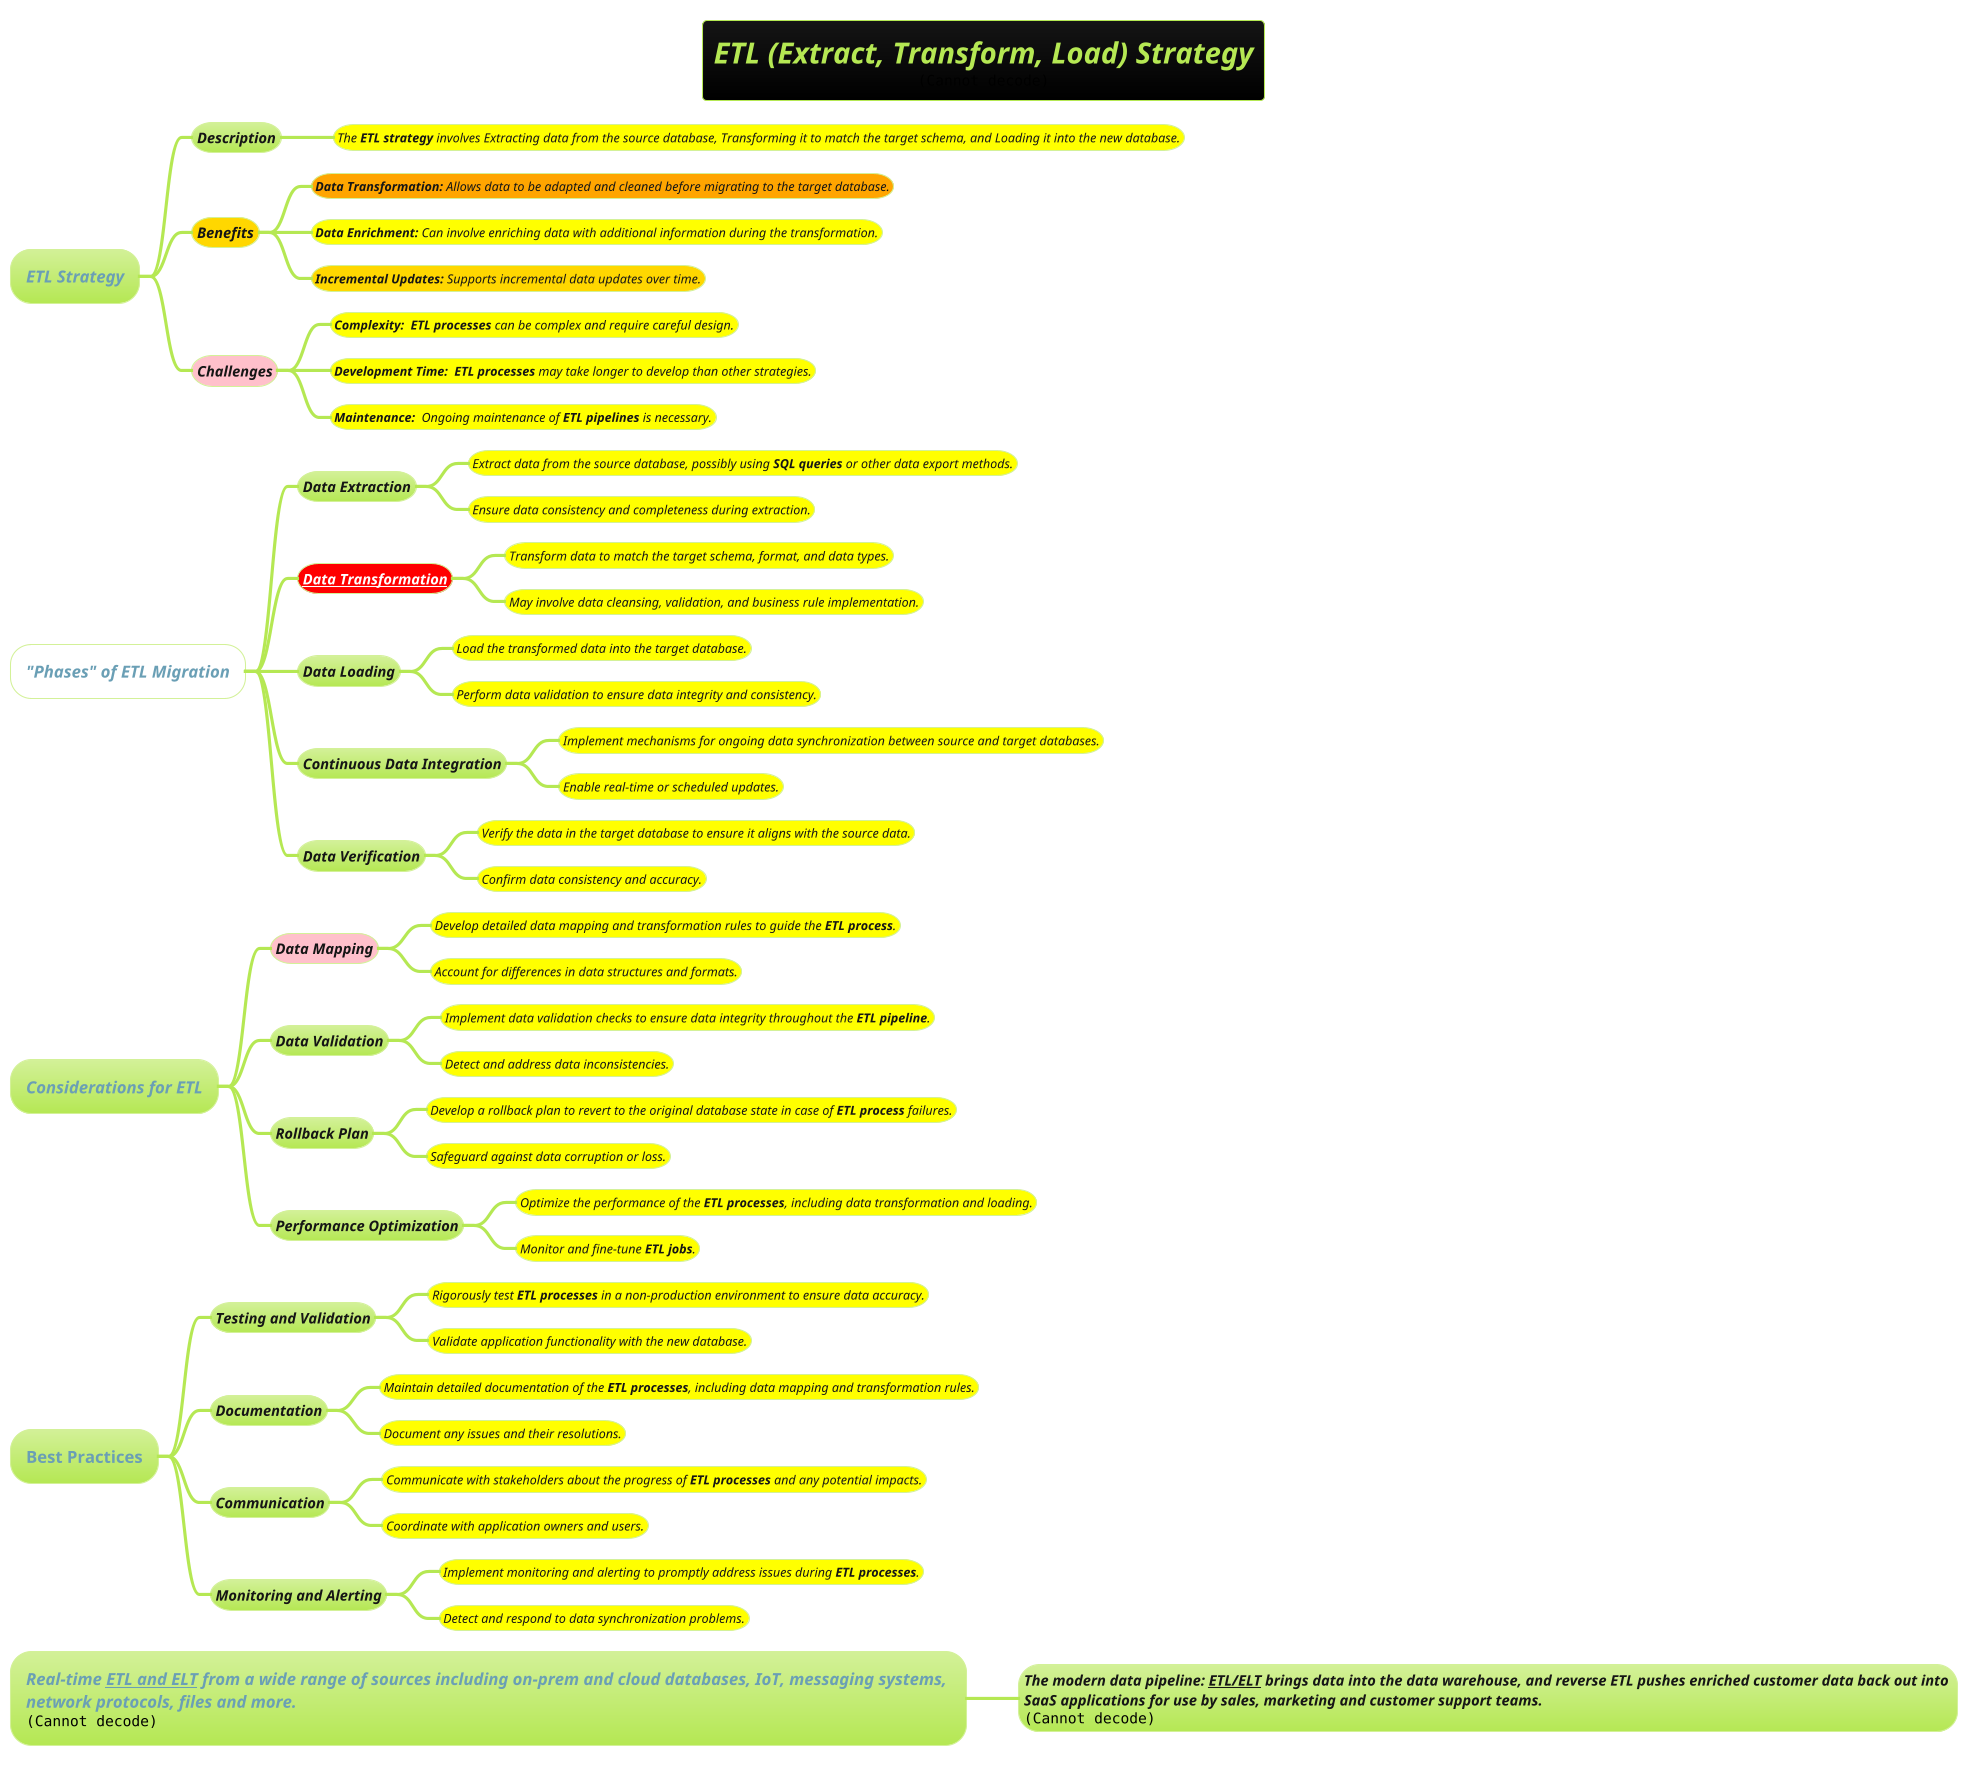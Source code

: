 @startmindmap
title =<i>ETL (Extract, Transform, Load) Strategy\n<img:images/img.png{scale=.7}>
!theme hacker

* <i>ETL Strategy
** <i>Description
***[#yellow] <i><size:12>The **ETL strategy** involves Extracting data from the source database, Transforming it to match the target schema, and Loading it into the new database.

**[#gold] <i>Benefits
***[#orange] <i><size:12>**Data Transformation:** Allows data to be adapted and cleaned before migrating to the target database.
***[#yellow] <i><size:12>**Data Enrichment:** Can involve enriching data with additional information during the transformation.
***[#gold] <i><size:12>**Incremental Updates:** Supports incremental data updates over time.

**[#pink] <i>Challenges
***[#yellow] <i><size:12>**Complexity: ** **ETL processes** can be complex and require careful design.
***[#yellow] <i><size:12>**Development Time:**  **ETL processes** may take longer to develop than other strategies.
***[#yellow] <i><size:12>**Maintenance: ** Ongoing maintenance of **ETL pipelines** is necessary.

*[#white] <i>"Phases" of **ETL Migration**
** <i>Data Extraction
***[#yellow] <i><size:12>Extract data from the source database, possibly using **SQL queries** or other data export methods.
***[#yellow] <i><size:12>Ensure data consistency and completeness during extraction.

**[#red] <i>[[../../data-engineering/data-preprocessing-(or-wrangling)/Data-Preprocessing.puml Data Transformation]]
***[#yellow] <i><size:12>Transform data to match the target schema, format, and data types.
***[#yellow] <i><size:12>May involve data cleansing, validation, and business rule implementation.

** <i>Data Loading
***[#yellow] <i><size:12>Load the transformed data into the target database.
***[#yellow] <i><size:12>Perform data validation to ensure data integrity and consistency.

** <i>Continuous Data Integration
***[#yellow] <i><size:12>Implement mechanisms for ongoing data synchronization between source and target databases.
***[#yellow] <i><size:12>Enable real-time or scheduled updates.

** <i>Data Verification
***[#yellow] <i><size:12>Verify the data in the target database to ensure it aligns with the source data.
***[#yellow] <i><size:12>Confirm data consistency and accuracy.

* <i>Considerations for **ETL**
**[#pink] <i>Data Mapping
***[#yellow] <i><size:12>Develop detailed data mapping and transformation rules to guide the **ETL process**.
***[#yellow] <i><size:12>Account for differences in data structures and formats.

** <i>Data Validation
***[#yellow] <i><size:12>Implement data validation checks to ensure data integrity throughout the **ETL pipeline**.
***[#yellow] <i><size:12>Detect and address data inconsistencies.

** <i>Rollback Plan
***[#yellow] <i><size:12>Develop a rollback plan to revert to the original database state in case of **ETL process** failures.
***[#yellow] <i><size:12>Safeguard against data corruption or loss.

** <i>Performance Optimization
***[#yellow] <i><size:12>Optimize the performance of the **ETL processes**, including data transformation and loading.
***[#yellow] <i><size:12>Monitor and fine-tune **ETL jobs**.

* Best Practices
** <i>Testing and Validation
***[#yellow] <i><size:12>Rigorously test **ETL processes** in a non-production environment to ensure data accuracy.
***[#yellow] <i><size:12>Validate application functionality with the new database.

** <i>Documentation
***[#yellow] <i><size:12>Maintain detailed documentation of the **ETL processes**, including data mapping and transformation rules.
***[#yellow] <i><size:12>Document any issues and their resolutions.

** <i>Communication
***[#yellow] <i><size:12>Communicate with stakeholders about the progress of **ETL processes** and any potential impacts.
***[#yellow] <i><size:12>Coordinate with application owners and users.

** <i>Monitoring and Alerting
***[#yellow] <i><size:12>Implement monitoring and alerting to promptly address issues during **ETL processes**.
***[#yellow] <i><size:12>Detect and respond to data synchronization problems.

*  <i>Real-time __ETL and ELT__ from a wide range of sources including on-prem and cloud databases, IoT, messaging systems, \n<i>network protocols, files and more.\n<img:images/img_1.png>
** <i>The modern data pipeline: __ETL/ELT__ brings data into the data warehouse, and reverse ETL pushes enriched customer data back out into \n<i>SaaS applications for use by sales, marketing and customer support teams.\n<img:images/img_2.png>
@endmindmap
